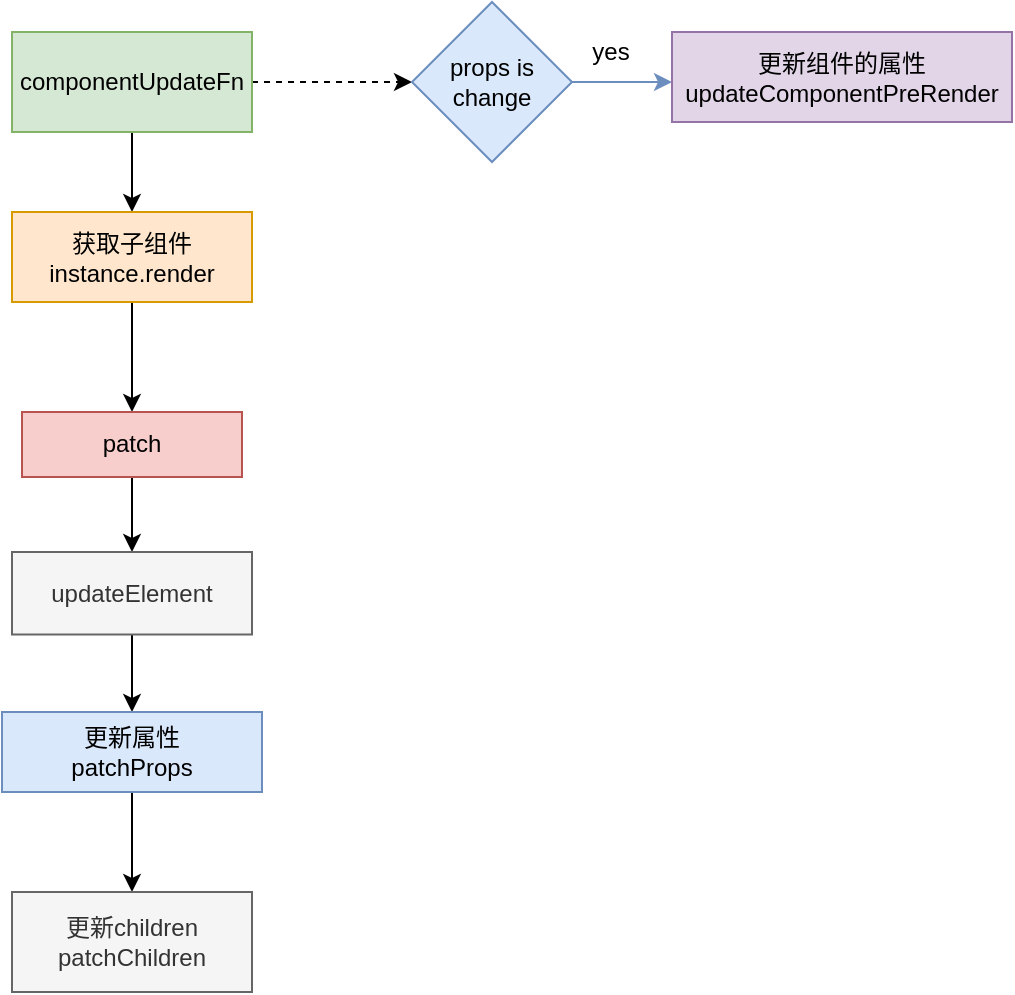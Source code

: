 <mxfile version="18.1.3" type="device"><diagram id="LIqVyDPJQimrPZ7ntjhd" name="第 1 页"><mxGraphModel dx="868" dy="450" grid="1" gridSize="10" guides="1" tooltips="1" connect="1" arrows="1" fold="1" page="1" pageScale="1" pageWidth="827" pageHeight="1169" math="0" shadow="0"><root><mxCell id="0"/><mxCell id="1" parent="0"/><mxCell id="J47VR_xQMdiCNnmbZ3Rv-3" value="" style="edgeStyle=orthogonalEdgeStyle;rounded=0;orthogonalLoop=1;jettySize=auto;html=1;dashed=1;" edge="1" parent="1" source="J47VR_xQMdiCNnmbZ3Rv-1" target="J47VR_xQMdiCNnmbZ3Rv-2"><mxGeometry relative="1" as="geometry"/></mxCell><mxCell id="J47VR_xQMdiCNnmbZ3Rv-8" value="" style="edgeStyle=orthogonalEdgeStyle;rounded=0;orthogonalLoop=1;jettySize=auto;html=1;" edge="1" parent="1" source="J47VR_xQMdiCNnmbZ3Rv-1" target="J47VR_xQMdiCNnmbZ3Rv-7"><mxGeometry relative="1" as="geometry"/></mxCell><mxCell id="J47VR_xQMdiCNnmbZ3Rv-1" value="componentUpdateFn" style="rounded=0;whiteSpace=wrap;html=1;fillColor=#d5e8d4;strokeColor=#82b366;" vertex="1" parent="1"><mxGeometry x="205" y="65" width="120" height="50" as="geometry"/></mxCell><mxCell id="J47VR_xQMdiCNnmbZ3Rv-4" style="edgeStyle=orthogonalEdgeStyle;rounded=0;orthogonalLoop=1;jettySize=auto;html=1;fillColor=#dae8fc;strokeColor=#6c8ebf;" edge="1" parent="1" source="J47VR_xQMdiCNnmbZ3Rv-2"><mxGeometry relative="1" as="geometry"><mxPoint x="535" y="90" as="targetPoint"/></mxGeometry></mxCell><mxCell id="J47VR_xQMdiCNnmbZ3Rv-2" value="props is change" style="rhombus;whiteSpace=wrap;html=1;fillColor=#dae8fc;strokeColor=#6c8ebf;rounded=0;" vertex="1" parent="1"><mxGeometry x="405" y="50" width="80" height="80" as="geometry"/></mxCell><mxCell id="J47VR_xQMdiCNnmbZ3Rv-5" value="yes" style="text;html=1;align=center;verticalAlign=middle;resizable=0;points=[];autosize=1;strokeColor=none;fillColor=none;" vertex="1" parent="1"><mxGeometry x="489" y="65" width="30" height="20" as="geometry"/></mxCell><mxCell id="J47VR_xQMdiCNnmbZ3Rv-6" value="更新组件的属性updateComponentPreRender" style="rounded=0;whiteSpace=wrap;html=1;fillColor=#e1d5e7;strokeColor=#9673a6;" vertex="1" parent="1"><mxGeometry x="535" y="65" width="170" height="45" as="geometry"/></mxCell><mxCell id="J47VR_xQMdiCNnmbZ3Rv-11" value="" style="edgeStyle=orthogonalEdgeStyle;rounded=0;orthogonalLoop=1;jettySize=auto;html=1;" edge="1" parent="1" source="J47VR_xQMdiCNnmbZ3Rv-7" target="J47VR_xQMdiCNnmbZ3Rv-10"><mxGeometry relative="1" as="geometry"/></mxCell><mxCell id="J47VR_xQMdiCNnmbZ3Rv-7" value="获取子组件instance.render" style="whiteSpace=wrap;html=1;fillColor=#ffe6cc;strokeColor=#d79b00;rounded=0;" vertex="1" parent="1"><mxGeometry x="205" y="155" width="120" height="45" as="geometry"/></mxCell><mxCell id="J47VR_xQMdiCNnmbZ3Rv-13" value="" style="edgeStyle=orthogonalEdgeStyle;rounded=0;orthogonalLoop=1;jettySize=auto;html=1;" edge="1" parent="1" source="J47VR_xQMdiCNnmbZ3Rv-10" target="J47VR_xQMdiCNnmbZ3Rv-12"><mxGeometry relative="1" as="geometry"/></mxCell><mxCell id="J47VR_xQMdiCNnmbZ3Rv-10" value="patch" style="whiteSpace=wrap;html=1;fillColor=#f8cecc;strokeColor=#b85450;rounded=0;" vertex="1" parent="1"><mxGeometry x="210" y="255" width="110" height="32.5" as="geometry"/></mxCell><mxCell id="J47VR_xQMdiCNnmbZ3Rv-16" value="" style="edgeStyle=orthogonalEdgeStyle;rounded=0;orthogonalLoop=1;jettySize=auto;html=1;" edge="1" parent="1" source="J47VR_xQMdiCNnmbZ3Rv-12" target="J47VR_xQMdiCNnmbZ3Rv-15"><mxGeometry relative="1" as="geometry"/></mxCell><mxCell id="J47VR_xQMdiCNnmbZ3Rv-12" value="updateElement" style="whiteSpace=wrap;html=1;fillColor=#f5f5f5;strokeColor=#666666;rounded=0;fontColor=#333333;" vertex="1" parent="1"><mxGeometry x="205" y="325" width="120" height="41.25" as="geometry"/></mxCell><mxCell id="J47VR_xQMdiCNnmbZ3Rv-18" value="" style="edgeStyle=orthogonalEdgeStyle;rounded=0;orthogonalLoop=1;jettySize=auto;html=1;" edge="1" parent="1" source="J47VR_xQMdiCNnmbZ3Rv-15" target="J47VR_xQMdiCNnmbZ3Rv-17"><mxGeometry relative="1" as="geometry"/></mxCell><mxCell id="J47VR_xQMdiCNnmbZ3Rv-15" value="更新属性&lt;br&gt;patchProps" style="whiteSpace=wrap;html=1;fillColor=#dae8fc;strokeColor=#6c8ebf;rounded=0;" vertex="1" parent="1"><mxGeometry x="200" y="405" width="130" height="40" as="geometry"/></mxCell><mxCell id="J47VR_xQMdiCNnmbZ3Rv-17" value="更新children&lt;br&gt;patchChildren" style="whiteSpace=wrap;html=1;fillColor=#f5f5f5;strokeColor=#666666;fontColor=#333333;rounded=0;" vertex="1" parent="1"><mxGeometry x="205" y="495" width="120" height="50" as="geometry"/></mxCell></root></mxGraphModel></diagram></mxfile>